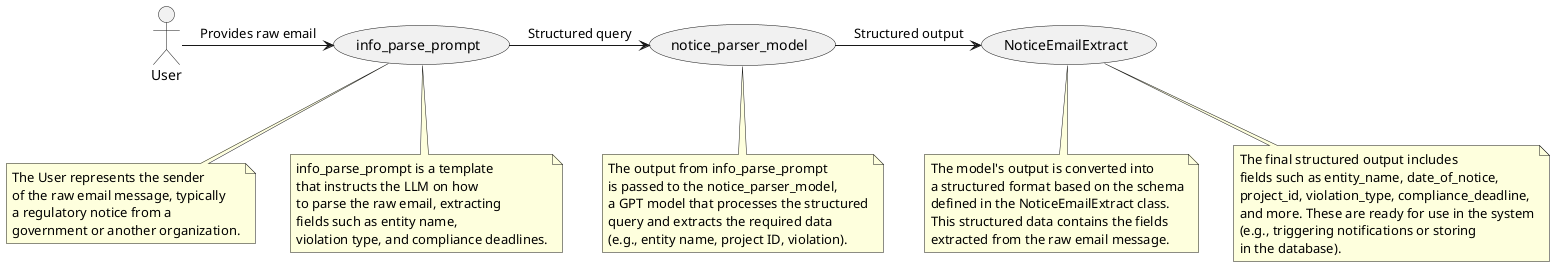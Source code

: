 @startuml
actor User
User -> (info_parse_prompt) : Provides raw email
note bottom of (info_parse_prompt)
    The User represents the sender
    of the raw email message, typically
    a regulatory notice from a
    government or another organization.
end note

(info_parse_prompt) -> (notice_parser_model) : Structured query
note bottom of (info_parse_prompt)
    info_parse_prompt is a template
    that instructs the LLM on how
    to parse the raw email, extracting
    fields such as entity name, 
    violation type, and compliance deadlines.
end note

(notice_parser_model) -> (NoticeEmailExtract) : Structured output
note bottom of (notice_parser_model)
    The output from info_parse_prompt
    is passed to the notice_parser_model,
    a GPT model that processes the structured
    query and extracts the required data 
    (e.g., entity name, project ID, violation).
end note

note bottom of (NoticeEmailExtract)
    The model's output is converted into
    a structured format based on the schema
    defined in the NoticeEmailExtract class.
    This structured data contains the fields
    extracted from the raw email message.
end note

note bottom of (NoticeEmailExtract)
    The final structured output includes
    fields such as entity_name, date_of_notice,
    project_id, violation_type, compliance_deadline,
    and more. These are ready for use in the system
    (e.g., triggering notifications or storing
    in the database).
end note

@enduml
